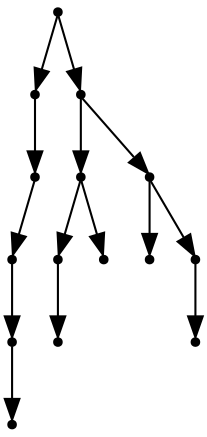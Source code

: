 digraph {
  14 [shape=point];
  4 [shape=point];
  3 [shape=point];
  2 [shape=point];
  1 [shape=point];
  0 [shape=point];
  13 [shape=point];
  8 [shape=point];
  6 [shape=point];
  5 [shape=point];
  7 [shape=point];
  12 [shape=point];
  9 [shape=point];
  11 [shape=point];
  10 [shape=point];
14 -> 4;
4 -> 3;
3 -> 2;
2 -> 1;
1 -> 0;
14 -> 13;
13 -> 8;
8 -> 6;
6 -> 5;
8 -> 7;
13 -> 12;
12 -> 9;
12 -> 11;
11 -> 10;
}
